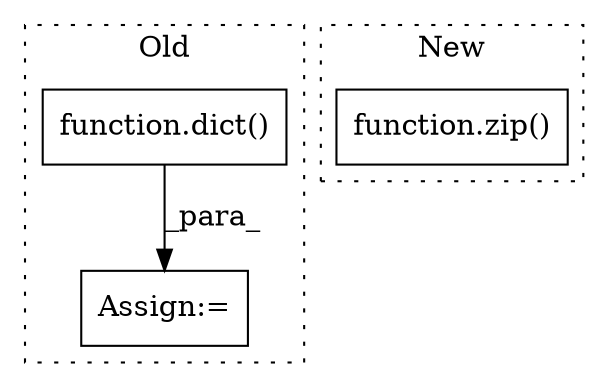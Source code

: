 digraph G {
subgraph cluster0 {
1 [label="function.dict()" a="75" s="2460" l="6" shape="box"];
3 [label="Assign:=" a="68" s="2457" l="3" shape="box"];
label = "Old";
style="dotted";
}
subgraph cluster1 {
2 [label="function.zip()" a="75" s="2776,2826" l="4,1" shape="box"];
label = "New";
style="dotted";
}
1 -> 3 [label="_para_"];
}